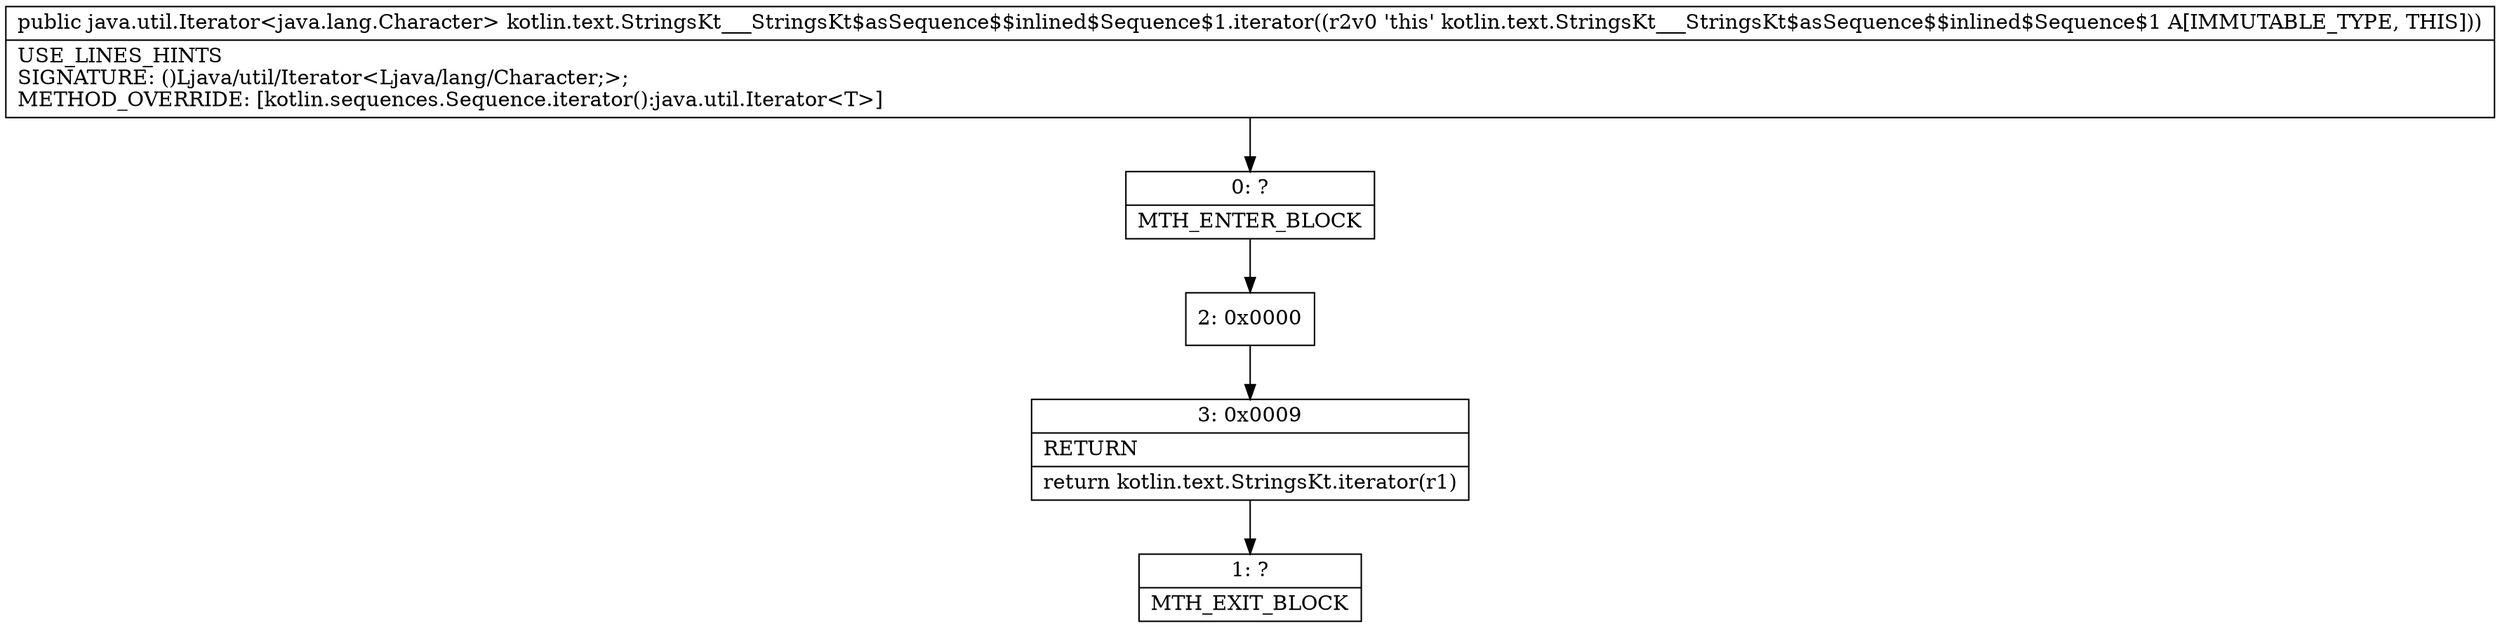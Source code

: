 digraph "CFG forkotlin.text.StringsKt___StringsKt$asSequence$$inlined$Sequence$1.iterator()Ljava\/util\/Iterator;" {
Node_0 [shape=record,label="{0\:\ ?|MTH_ENTER_BLOCK\l}"];
Node_2 [shape=record,label="{2\:\ 0x0000}"];
Node_3 [shape=record,label="{3\:\ 0x0009|RETURN\l|return kotlin.text.StringsKt.iterator(r1)\l}"];
Node_1 [shape=record,label="{1\:\ ?|MTH_EXIT_BLOCK\l}"];
MethodNode[shape=record,label="{public java.util.Iterator\<java.lang.Character\> kotlin.text.StringsKt___StringsKt$asSequence$$inlined$Sequence$1.iterator((r2v0 'this' kotlin.text.StringsKt___StringsKt$asSequence$$inlined$Sequence$1 A[IMMUTABLE_TYPE, THIS]))  | USE_LINES_HINTS\lSIGNATURE: ()Ljava\/util\/Iterator\<Ljava\/lang\/Character;\>;\lMETHOD_OVERRIDE: [kotlin.sequences.Sequence.iterator():java.util.Iterator\<T\>]\l}"];
MethodNode -> Node_0;Node_0 -> Node_2;
Node_2 -> Node_3;
Node_3 -> Node_1;
}

